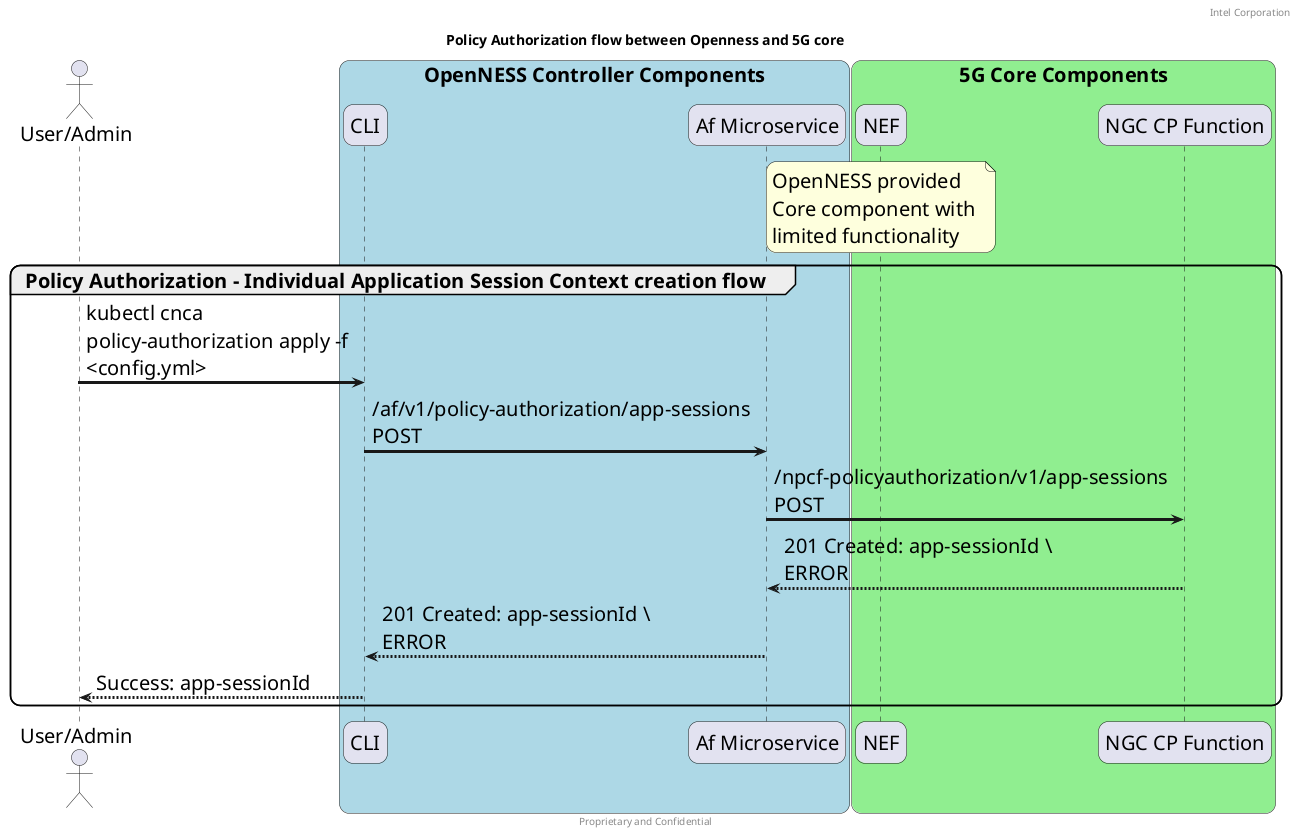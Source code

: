 @startuml
/' SPDX-License-Identifier: Apache-2.0
   Copyright (c) 2020 Intel Corporation
'/
skinparam monochrome false
skinparam roundcorner 20
skinparam defaultFontName "Intel Clear"
skinparam defaultFontSize 20
skinparam maxmessagesize 300
skinparam sequenceArrowThickness 3

header Intel Corporation
footer Proprietary and Confidential

title Policy Authorization flow between Openness and 5G core


actor "User/Admin" as user
participant "CLI" as CLI 
participant "Af Microservice" as AF 
participant "NEF" as NEF
participant "NGC CP Function" as 5GC

box "OpenNESS Controller Components" #LightBlue
	participant CLI
    participant AF
end box

box "5G Core Components" #LightGreen
	participant NEF
    participant 5GC
    note over NEF 
        OpenNESS provided 
        Core component with 
        limited functionality
    end note    

end box

group Policy Authorization - Individual Application Session Context creation flow
    user -> CLI : kubectl cnca policy-authorization apply -f <config.yml>
    CLI -> AF : /af/v1/policy-authorization/app-sessions POST
    AF -> 5GC : /npcf-policyauthorization/v1/app-sessions POST

    5GC --> AF : 201 Created: app-sessionId \ ERROR 
    AF --> CLI : 201 Created: app-sessionId \ ERROR 
    CLI --> user : Success: app-sessionId
end
@enduml